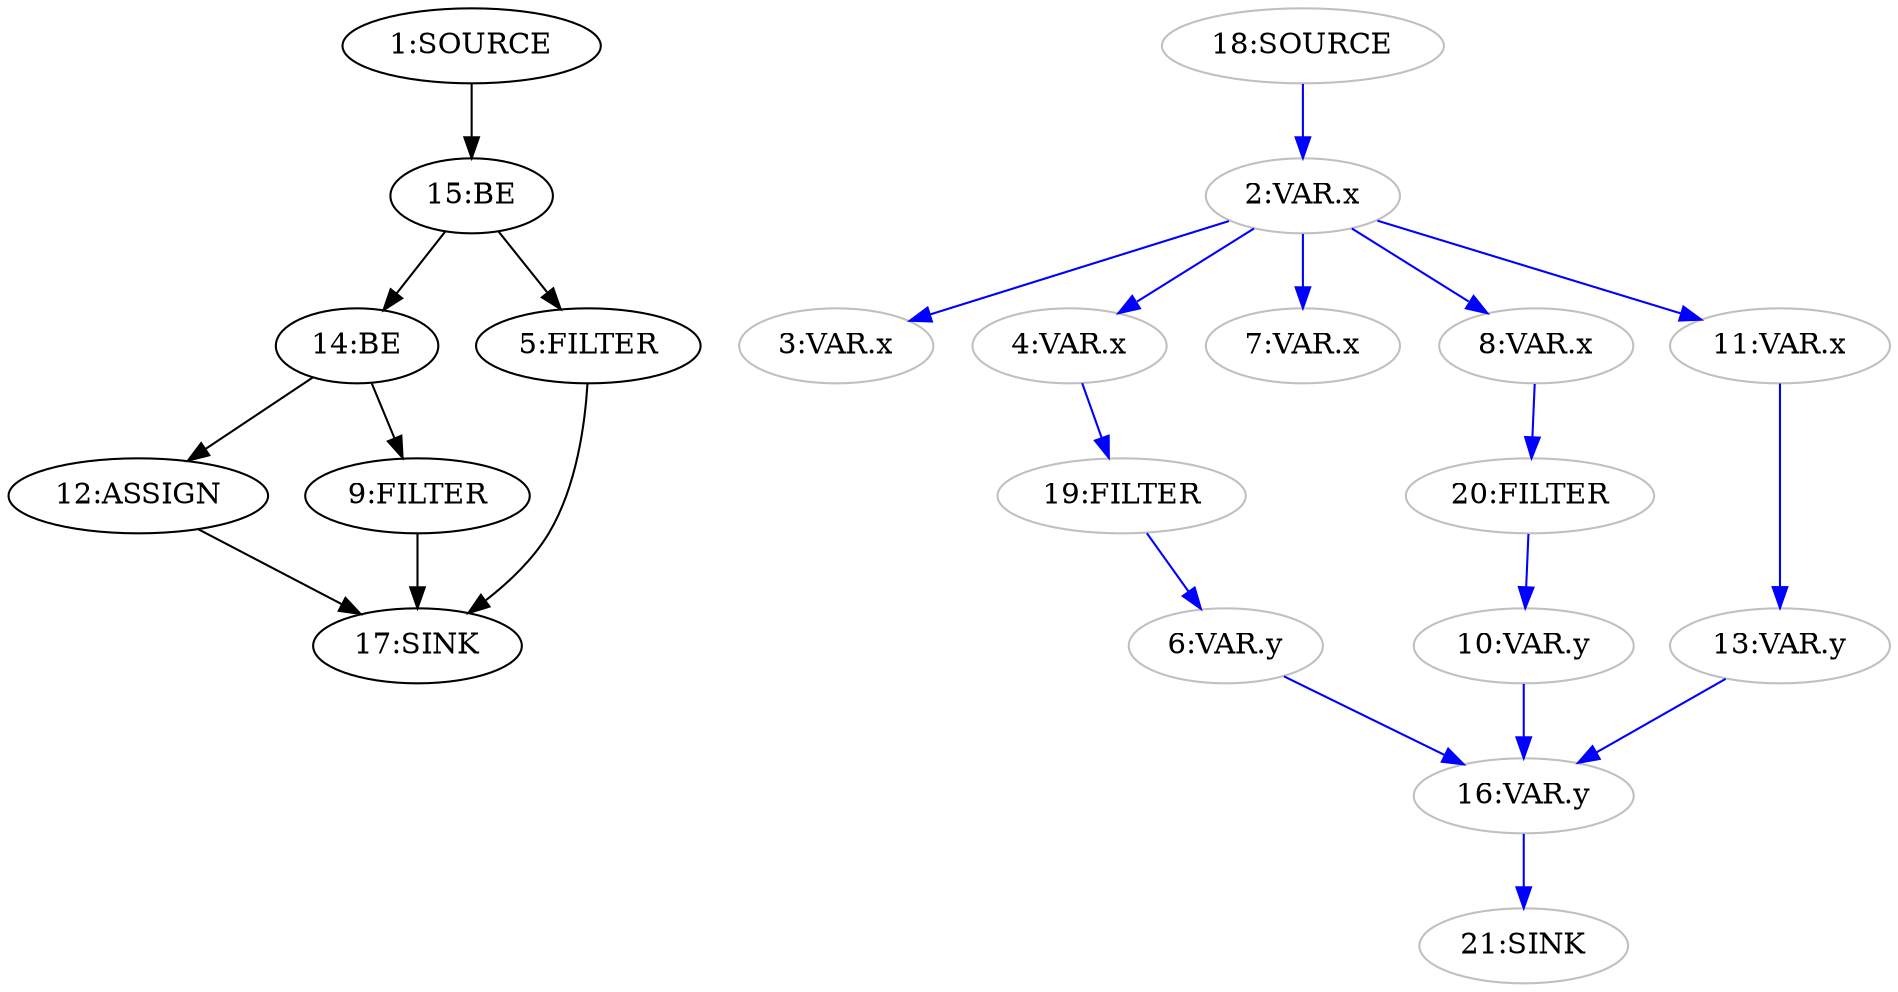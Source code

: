 digraph {
  n12 [label="12:ASSIGN"];
  n15 [label="15:BE"];
  n14 [label="14:BE"];
  n5 [label="5:FILTER"];
  n9 [label="9:FILTER"];
  n1 [label="1:SOURCE"];
  n17 [label="17:SINK"];
  n2 [label="2:VAR.x" color="grey"];
  n3 [label="3:VAR.x" color="grey"];
  n4 [label="4:VAR.x" color="grey"];
  n6 [label="6:VAR.y" color="grey"];
  n7 [label="7:VAR.x" color="grey"];
  n8 [label="8:VAR.x" color="grey"];
  n10 [label="10:VAR.y" color="grey"];
  n11 [label="11:VAR.x" color="grey"];
  n13 [label="13:VAR.y" color="grey"];
  n16 [label="16:VAR.y" color="grey"];
  n18 [label="18:SOURCE" color="grey"];
  n19 [label="19:FILTER" color="grey"];
  n20 [label="20:FILTER" color="grey"];
  n21 [label="21:SINK" color="grey"];
  n1 -> n15 [color="black"];
  n5 -> n17 [color="black"];
  n9 -> n17 [color="black"];
  n12 -> n17 [color="black"];
  n14 -> n9 [color="black"];
  n14 -> n12 [color="black"];
  n15 -> n5 [color="black"];
  n15 -> n14 [color="black"];
  n2 -> n3 [color="blue"];
  n2 -> n4 [color="blue"];
  n2 -> n7 [color="blue"];
  n2 -> n8 [color="blue"];
  n2 -> n11 [color="blue"];
  n4 -> n19 [color="blue"];
  n6 -> n16 [color="blue"];
  n8 -> n20 [color="blue"];
  n10 -> n16 [color="blue"];
  n11 -> n13 [color="blue"];
  n13 -> n16 [color="blue"];
  n16 -> n21 [color="blue"];
  n18 -> n2 [color="blue"];
  n19 -> n6 [color="blue"];
  n20 -> n10 [color="blue"];
}
